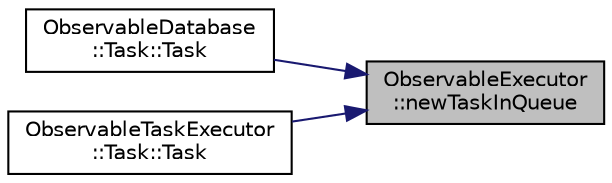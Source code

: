 digraph "ObservableExecutor::newTaskInQueue"
{
 // LATEX_PDF_SIZE
  edge [fontname="Helvetica",fontsize="10",labelfontname="Helvetica",labelfontsize="10"];
  node [fontname="Helvetica",fontsize="10",shape=record];
  rankdir="RL";
  Node1 [label="ObservableExecutor\l::newTaskInQueue",height=0.2,width=0.4,color="black", fillcolor="grey75", style="filled", fontcolor="black",tooltip=" "];
  Node1 -> Node2 [dir="back",color="midnightblue",fontsize="10",style="solid",fontname="Helvetica"];
  Node2 [label="ObservableDatabase\l::Task::Task",height=0.2,width=0.4,color="black", fillcolor="white", style="filled",URL="$class_observable_database_1_1_task.html#ad7feef0b877007e3930f54e79ddf5bfe",tooltip=" "];
  Node1 -> Node3 [dir="back",color="midnightblue",fontsize="10",style="solid",fontname="Helvetica"];
  Node3 [label="ObservableTaskExecutor\l::Task::Task",height=0.2,width=0.4,color="black", fillcolor="white", style="filled",URL="$class_observable_task_executor_1_1_task.html#af172a0f705e537bb689ca340fd459ef1",tooltip=" "];
}
